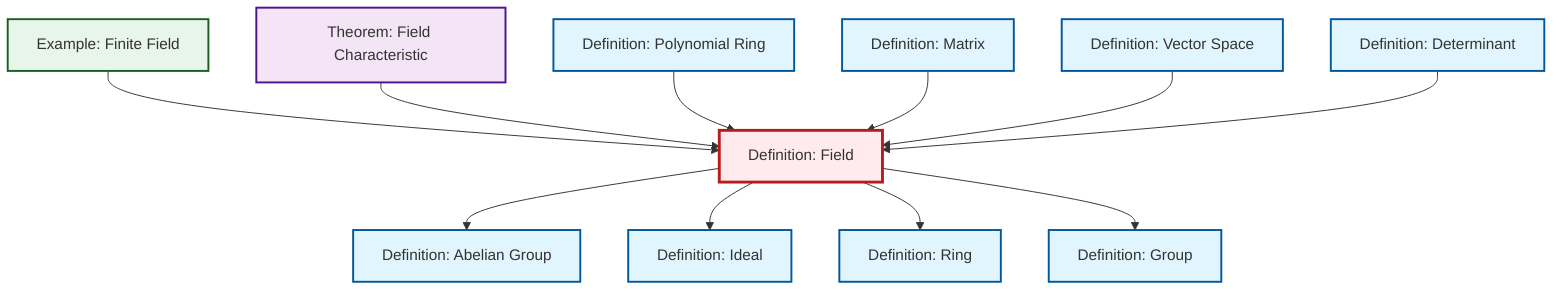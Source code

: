graph TD
    classDef definition fill:#e1f5fe,stroke:#01579b,stroke-width:2px
    classDef theorem fill:#f3e5f5,stroke:#4a148c,stroke-width:2px
    classDef axiom fill:#fff3e0,stroke:#e65100,stroke-width:2px
    classDef example fill:#e8f5e9,stroke:#1b5e20,stroke-width:2px
    classDef current fill:#ffebee,stroke:#b71c1c,stroke-width:3px
    def-vector-space["Definition: Vector Space"]:::definition
    def-matrix["Definition: Matrix"]:::definition
    def-ring["Definition: Ring"]:::definition
    def-determinant["Definition: Determinant"]:::definition
    ex-finite-field["Example: Finite Field"]:::example
    def-polynomial-ring["Definition: Polynomial Ring"]:::definition
    def-ideal["Definition: Ideal"]:::definition
    def-abelian-group["Definition: Abelian Group"]:::definition
    def-group["Definition: Group"]:::definition
    thm-field-characteristic["Theorem: Field Characteristic"]:::theorem
    def-field["Definition: Field"]:::definition
    def-field --> def-abelian-group
    ex-finite-field --> def-field
    thm-field-characteristic --> def-field
    def-polynomial-ring --> def-field
    def-field --> def-ideal
    def-matrix --> def-field
    def-vector-space --> def-field
    def-determinant --> def-field
    def-field --> def-ring
    def-field --> def-group
    class def-field current